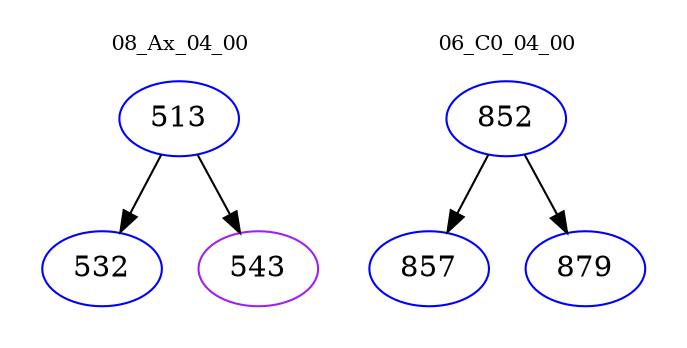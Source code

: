 digraph{
subgraph cluster_0 {
color = white
label = "08_Ax_04_00";
fontsize=10;
T0_513 [label="513", color="blue"]
T0_513 -> T0_532 [color="black"]
T0_532 [label="532", color="blue"]
T0_513 -> T0_543 [color="black"]
T0_543 [label="543", color="purple"]
}
subgraph cluster_1 {
color = white
label = "06_C0_04_00";
fontsize=10;
T1_852 [label="852", color="blue"]
T1_852 -> T1_857 [color="black"]
T1_857 [label="857", color="blue"]
T1_852 -> T1_879 [color="black"]
T1_879 [label="879", color="blue"]
}
}
